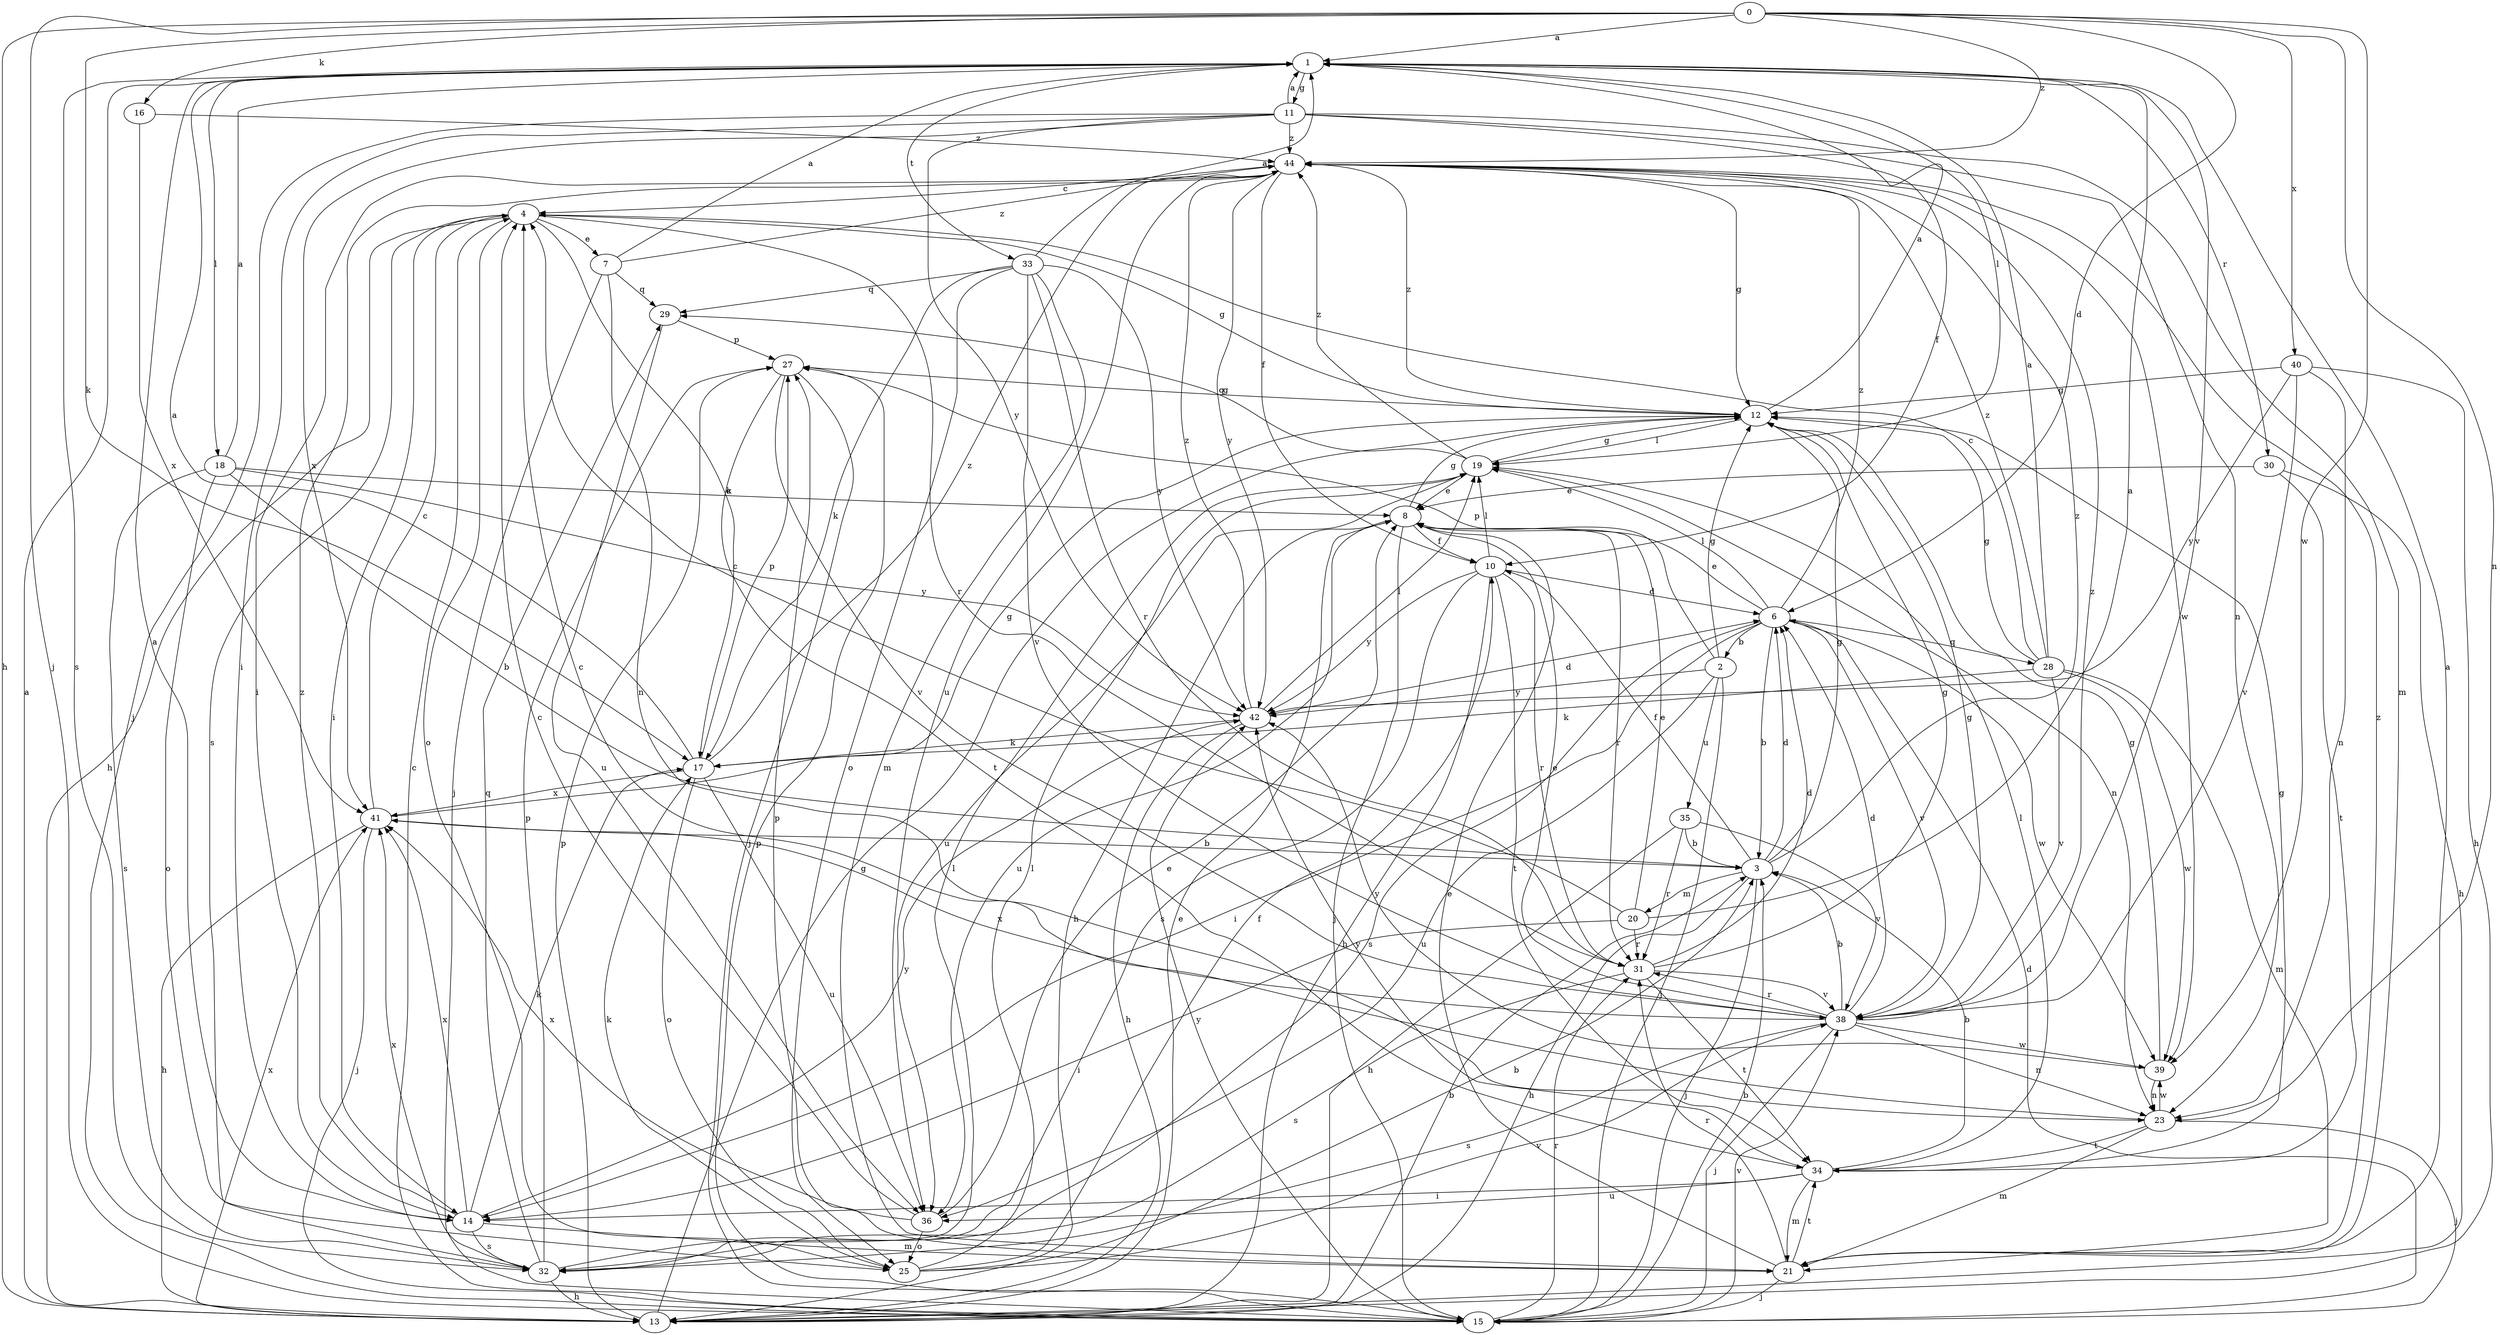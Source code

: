 strict digraph  {
0;
1;
2;
3;
4;
6;
7;
8;
10;
11;
12;
13;
14;
15;
16;
17;
18;
19;
20;
21;
23;
25;
27;
28;
29;
30;
31;
32;
33;
34;
35;
36;
38;
39;
40;
41;
42;
44;
0 -> 1  [label=a];
0 -> 6  [label=d];
0 -> 13  [label=h];
0 -> 15  [label=j];
0 -> 16  [label=k];
0 -> 17  [label=k];
0 -> 23  [label=n];
0 -> 39  [label=w];
0 -> 40  [label=x];
0 -> 44  [label=z];
1 -> 11  [label=g];
1 -> 18  [label=l];
1 -> 19  [label=l];
1 -> 30  [label=r];
1 -> 32  [label=s];
1 -> 33  [label=t];
1 -> 38  [label=v];
2 -> 12  [label=g];
2 -> 15  [label=j];
2 -> 27  [label=p];
2 -> 35  [label=u];
2 -> 36  [label=u];
2 -> 42  [label=y];
3 -> 6  [label=d];
3 -> 10  [label=f];
3 -> 12  [label=g];
3 -> 13  [label=h];
3 -> 15  [label=j];
3 -> 20  [label=m];
3 -> 44  [label=z];
4 -> 7  [label=e];
4 -> 12  [label=g];
4 -> 13  [label=h];
4 -> 14  [label=i];
4 -> 17  [label=k];
4 -> 25  [label=o];
4 -> 31  [label=r];
4 -> 32  [label=s];
6 -> 2  [label=b];
6 -> 3  [label=b];
6 -> 8  [label=e];
6 -> 14  [label=i];
6 -> 19  [label=l];
6 -> 28  [label=q];
6 -> 32  [label=s];
6 -> 38  [label=v];
6 -> 39  [label=w];
6 -> 44  [label=z];
7 -> 1  [label=a];
7 -> 15  [label=j];
7 -> 23  [label=n];
7 -> 29  [label=q];
7 -> 44  [label=z];
8 -> 10  [label=f];
8 -> 12  [label=g];
8 -> 13  [label=h];
8 -> 15  [label=j];
8 -> 31  [label=r];
8 -> 36  [label=u];
10 -> 6  [label=d];
10 -> 13  [label=h];
10 -> 19  [label=l];
10 -> 31  [label=r];
10 -> 32  [label=s];
10 -> 34  [label=t];
10 -> 42  [label=y];
11 -> 1  [label=a];
11 -> 10  [label=f];
11 -> 14  [label=i];
11 -> 15  [label=j];
11 -> 21  [label=m];
11 -> 23  [label=n];
11 -> 41  [label=x];
11 -> 42  [label=y];
11 -> 44  [label=z];
12 -> 1  [label=a];
12 -> 19  [label=l];
12 -> 44  [label=z];
13 -> 1  [label=a];
13 -> 3  [label=b];
13 -> 8  [label=e];
13 -> 12  [label=g];
13 -> 27  [label=p];
13 -> 41  [label=x];
14 -> 1  [label=a];
14 -> 17  [label=k];
14 -> 21  [label=m];
14 -> 32  [label=s];
14 -> 41  [label=x];
14 -> 42  [label=y];
14 -> 44  [label=z];
15 -> 3  [label=b];
15 -> 4  [label=c];
15 -> 6  [label=d];
15 -> 27  [label=p];
15 -> 31  [label=r];
15 -> 38  [label=v];
15 -> 42  [label=y];
16 -> 41  [label=x];
16 -> 44  [label=z];
17 -> 1  [label=a];
17 -> 25  [label=o];
17 -> 27  [label=p];
17 -> 36  [label=u];
17 -> 41  [label=x];
17 -> 44  [label=z];
18 -> 1  [label=a];
18 -> 3  [label=b];
18 -> 8  [label=e];
18 -> 25  [label=o];
18 -> 32  [label=s];
18 -> 42  [label=y];
19 -> 8  [label=e];
19 -> 12  [label=g];
19 -> 23  [label=n];
19 -> 29  [label=q];
19 -> 36  [label=u];
19 -> 44  [label=z];
20 -> 1  [label=a];
20 -> 4  [label=c];
20 -> 8  [label=e];
20 -> 14  [label=i];
20 -> 31  [label=r];
21 -> 1  [label=a];
21 -> 8  [label=e];
21 -> 15  [label=j];
21 -> 27  [label=p];
21 -> 31  [label=r];
21 -> 34  [label=t];
21 -> 44  [label=z];
23 -> 4  [label=c];
23 -> 15  [label=j];
23 -> 21  [label=m];
23 -> 34  [label=t];
23 -> 39  [label=w];
25 -> 3  [label=b];
25 -> 10  [label=f];
25 -> 17  [label=k];
25 -> 19  [label=l];
25 -> 38  [label=v];
27 -> 12  [label=g];
27 -> 15  [label=j];
27 -> 34  [label=t];
27 -> 38  [label=v];
28 -> 1  [label=a];
28 -> 4  [label=c];
28 -> 12  [label=g];
28 -> 17  [label=k];
28 -> 21  [label=m];
28 -> 38  [label=v];
28 -> 39  [label=w];
28 -> 44  [label=z];
29 -> 27  [label=p];
29 -> 36  [label=u];
30 -> 8  [label=e];
30 -> 13  [label=h];
30 -> 34  [label=t];
31 -> 6  [label=d];
31 -> 12  [label=g];
31 -> 32  [label=s];
31 -> 34  [label=t];
31 -> 38  [label=v];
32 -> 13  [label=h];
32 -> 19  [label=l];
32 -> 27  [label=p];
32 -> 29  [label=q];
32 -> 41  [label=x];
33 -> 1  [label=a];
33 -> 17  [label=k];
33 -> 21  [label=m];
33 -> 25  [label=o];
33 -> 29  [label=q];
33 -> 31  [label=r];
33 -> 38  [label=v];
33 -> 42  [label=y];
34 -> 3  [label=b];
34 -> 12  [label=g];
34 -> 14  [label=i];
34 -> 19  [label=l];
34 -> 21  [label=m];
34 -> 36  [label=u];
34 -> 42  [label=y];
35 -> 3  [label=b];
35 -> 13  [label=h];
35 -> 31  [label=r];
35 -> 38  [label=v];
36 -> 4  [label=c];
36 -> 8  [label=e];
36 -> 25  [label=o];
36 -> 41  [label=x];
38 -> 3  [label=b];
38 -> 6  [label=d];
38 -> 8  [label=e];
38 -> 12  [label=g];
38 -> 15  [label=j];
38 -> 23  [label=n];
38 -> 31  [label=r];
38 -> 32  [label=s];
38 -> 39  [label=w];
38 -> 41  [label=x];
38 -> 44  [label=z];
39 -> 12  [label=g];
39 -> 23  [label=n];
39 -> 42  [label=y];
40 -> 12  [label=g];
40 -> 13  [label=h];
40 -> 23  [label=n];
40 -> 38  [label=v];
40 -> 42  [label=y];
41 -> 3  [label=b];
41 -> 4  [label=c];
41 -> 12  [label=g];
41 -> 13  [label=h];
41 -> 15  [label=j];
42 -> 6  [label=d];
42 -> 13  [label=h];
42 -> 17  [label=k];
42 -> 19  [label=l];
42 -> 44  [label=z];
44 -> 4  [label=c];
44 -> 10  [label=f];
44 -> 12  [label=g];
44 -> 14  [label=i];
44 -> 36  [label=u];
44 -> 39  [label=w];
44 -> 42  [label=y];
}
